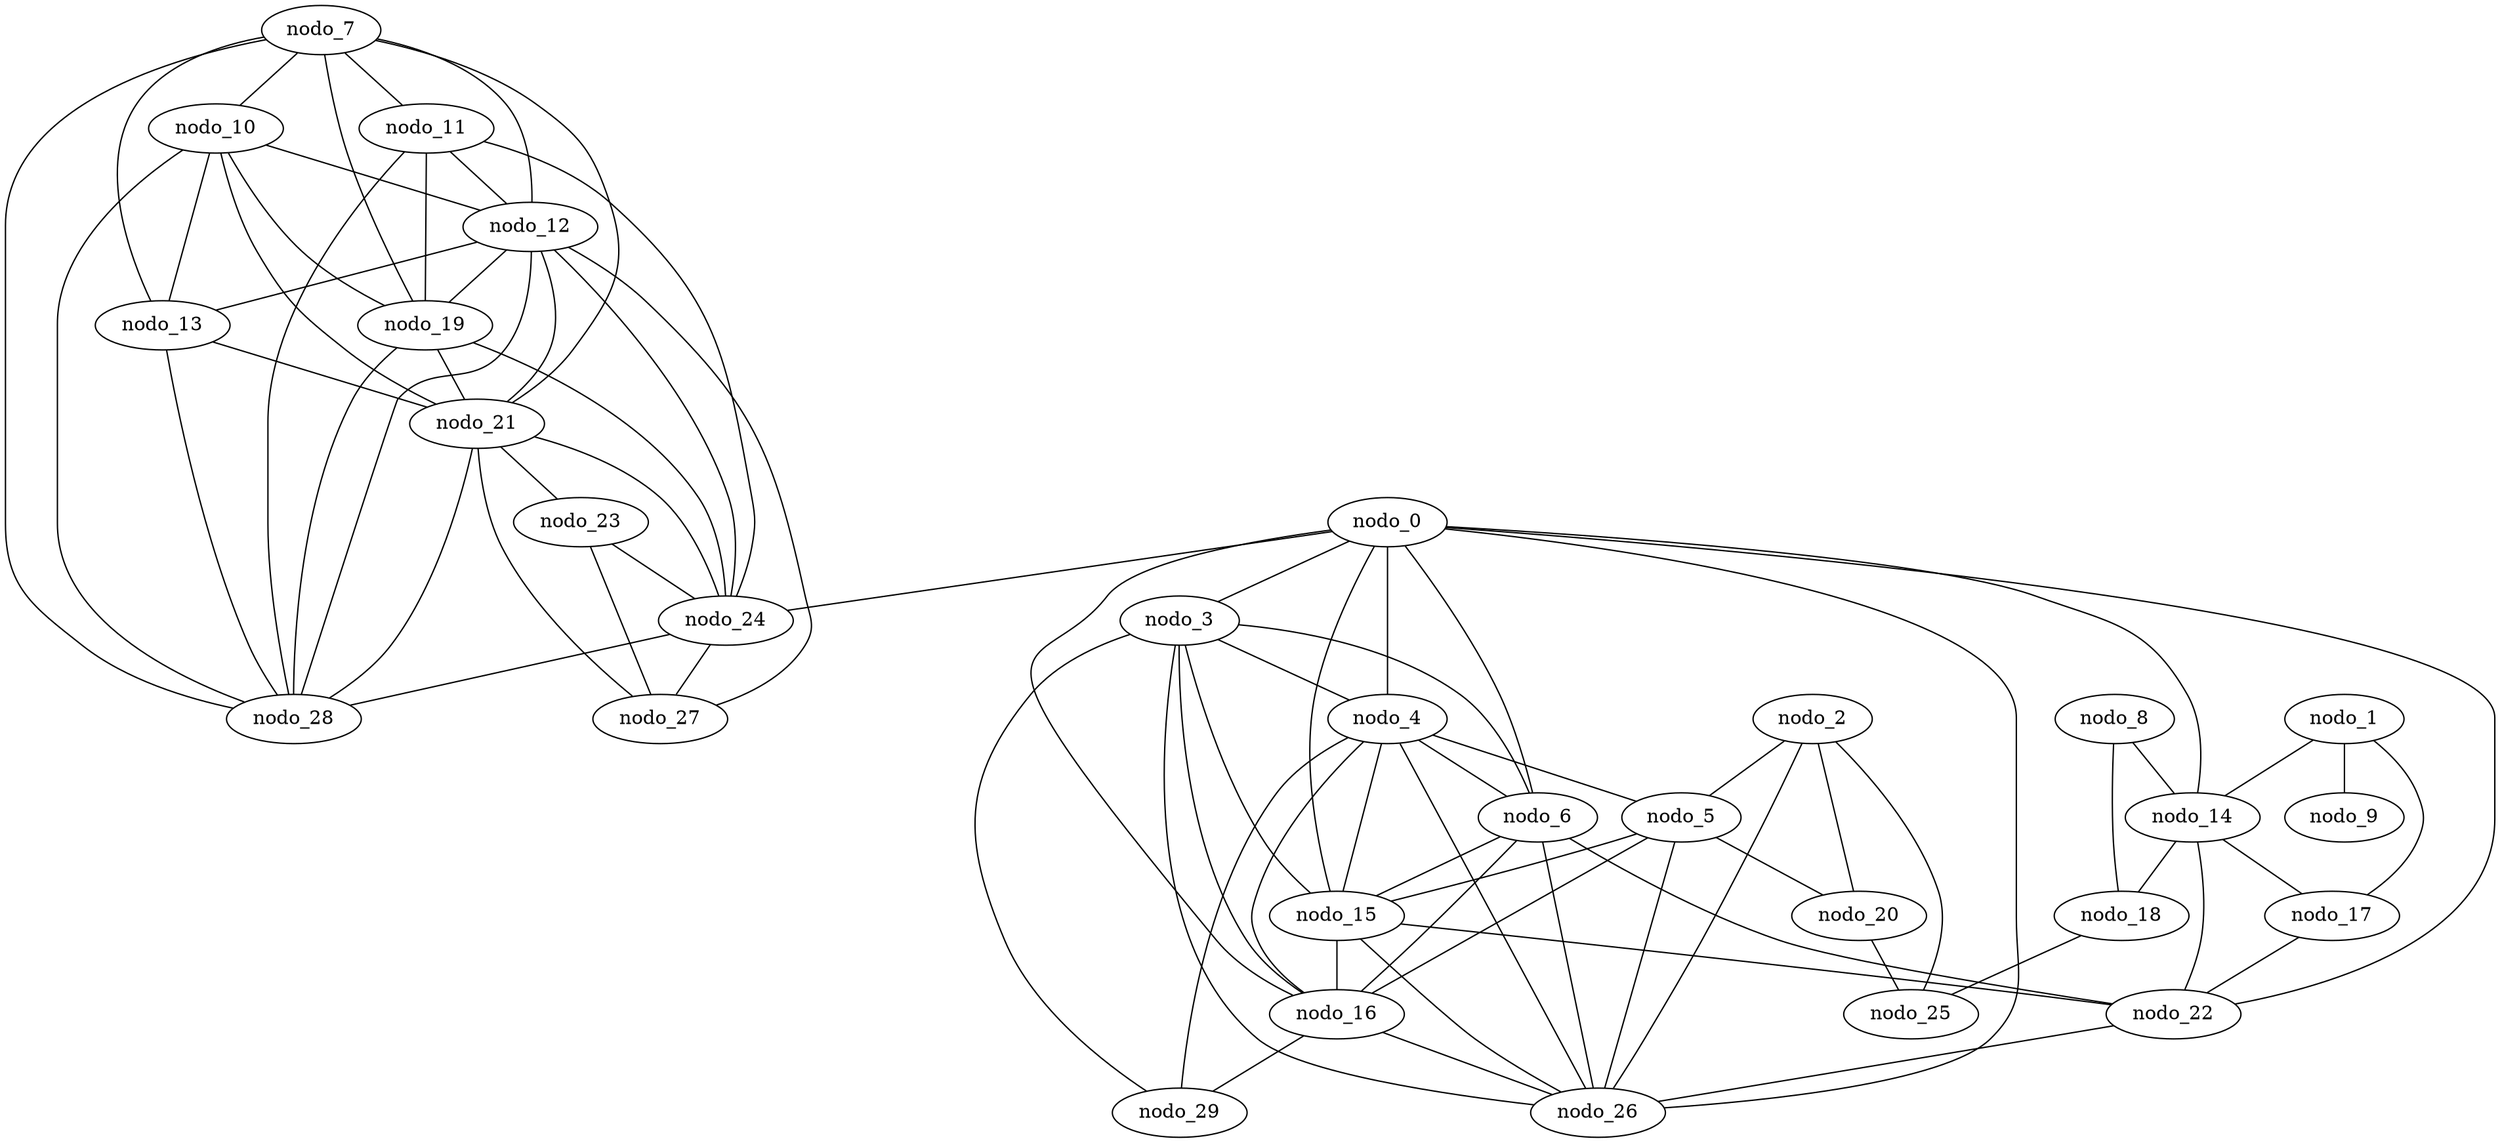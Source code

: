 graph gen_geografico_30 {
  nodo_10 -- nodo_19;
  nodo_0 -- nodo_16;
  nodo_0 -- nodo_15;
  nodo_0 -- nodo_14;
  nodo_10 -- nodo_12;
  nodo_14 -- nodo_18;
  nodo_4 -- nodo_16;
  nodo_14 -- nodo_17;
  nodo_10 -- nodo_13;
  nodo_11 -- nodo_24;
  nodo_11 -- nodo_28;
  nodo_8 -- nodo_14;
  nodo_5 -- nodo_20;
  nodo_8 -- nodo_18;
  nodo_4 -- nodo_15;
  nodo_10 -- nodo_21;
  nodo_18 -- nodo_25;
  nodo_5 -- nodo_26;
  nodo_14 -- nodo_22;
  nodo_21 -- nodo_23;
  nodo_21 -- nodo_24;
  nodo_21 -- nodo_27;
  nodo_21 -- nodo_28;
  nodo_0 -- nodo_26;
  nodo_0 -- nodo_24;
  nodo_3 -- nodo_4;
  nodo_3 -- nodo_15;
  nodo_3 -- nodo_16;
  nodo_3 -- nodo_6;
  nodo_7 -- nodo_19;
  nodo_1 -- nodo_9;
  nodo_4 -- nodo_29;
  nodo_10 -- nodo_28;
  nodo_7 -- nodo_13;
  nodo_7 -- nodo_11;
  nodo_7 -- nodo_12;
  nodo_20 -- nodo_25;
  nodo_17 -- nodo_22;
  nodo_4 -- nodo_26;
  nodo_13 -- nodo_21;
  nodo_0 -- nodo_22;
  nodo_24 -- nodo_28;
  nodo_24 -- nodo_27;
  nodo_7 -- nodo_10;
  nodo_3 -- nodo_26;
  nodo_13 -- nodo_28;
  nodo_12 -- nodo_13;
  nodo_3 -- nodo_29;
  nodo_12 -- nodo_19;
  nodo_16 -- nodo_26;
  nodo_6 -- nodo_15;
  nodo_7 -- nodo_28;
  nodo_6 -- nodo_16;
  nodo_12 -- nodo_21;
  nodo_23 -- nodo_24;
  nodo_23 -- nodo_27;
  nodo_7 -- nodo_21;
  nodo_1 -- nodo_17;
  nodo_0 -- nodo_3;
  nodo_0 -- nodo_4;
  nodo_1 -- nodo_14;
  nodo_0 -- nodo_6;
  nodo_2 -- nodo_5;
  nodo_2 -- nodo_25;
  nodo_2 -- nodo_26;
  nodo_12 -- nodo_27;
  nodo_4 -- nodo_5;
  nodo_11 -- nodo_12;
  nodo_12 -- nodo_24;
  nodo_4 -- nodo_6;
  nodo_15 -- nodo_16;
  nodo_11 -- nodo_19;
  nodo_16 -- nodo_29;
  nodo_12 -- nodo_28;
  nodo_6 -- nodo_22;
  nodo_19 -- nodo_28;
  nodo_2 -- nodo_20;
  nodo_15 -- nodo_26;
  nodo_6 -- nodo_26;
  nodo_19 -- nodo_24;
  nodo_5 -- nodo_16;
  nodo_5 -- nodo_15;
  nodo_15 -- nodo_22;
  nodo_19 -- nodo_21;
  nodo_22 -- nodo_26;
}